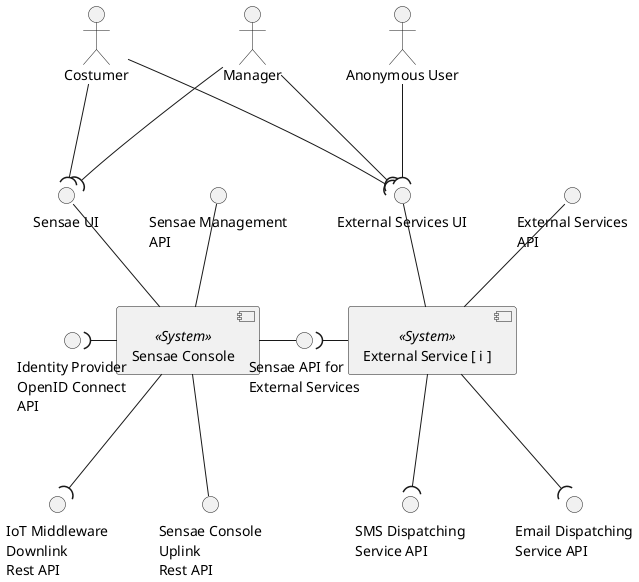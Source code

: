 @startuml logical-view

skinparam Monochrome true
skinparam sequenceMessageAlign center
skinparam componentStyle uml2
skinparam packageStyle rectangle

[Sensae Console] as S <<System>>
component "External Service [ i ]" as EXTER <<System>>

() "Sensae UI" as UI
() "Sensae Management\nAPI" as API
() "Sensae API for\nExternal Services" as DATA_API
() "IoT Middleware\nDownlink\nRest API" as OUT_ENDPOINT
() "Sensae Console\nUplink\nRest API" as IN_ENDPOINT
() "Identity Provider\nOpenID Connect\nAPI" as OPEN_ID
() "External Services UI" as EXTER_UI
() "External Services\nAPI" as EXTER_API
() "SMS Dispatching\nService API" as SMS
() "Email Dispatching\nService API" as EMAIL

API -- S
UI -- S
EXTER_UI -- EXTER
EXTER_API -- EXTER
S - DATA_API
OPEN_ID )- S
S -- IN_ENDPOINT

S --( OUT_ENDPOINT

EXTER --( EMAIL
EXTER --( SMS

actor "Manager" as Manager
actor "Costumer" as Costumer
actor "Anonymous User" as Anonymous

Manager --( UI
Manager --( EXTER_UI
Costumer --( UI
Costumer --( EXTER_UI
Anonymous --( EXTER_UI

DATA_API )- EXTER

@enduml
